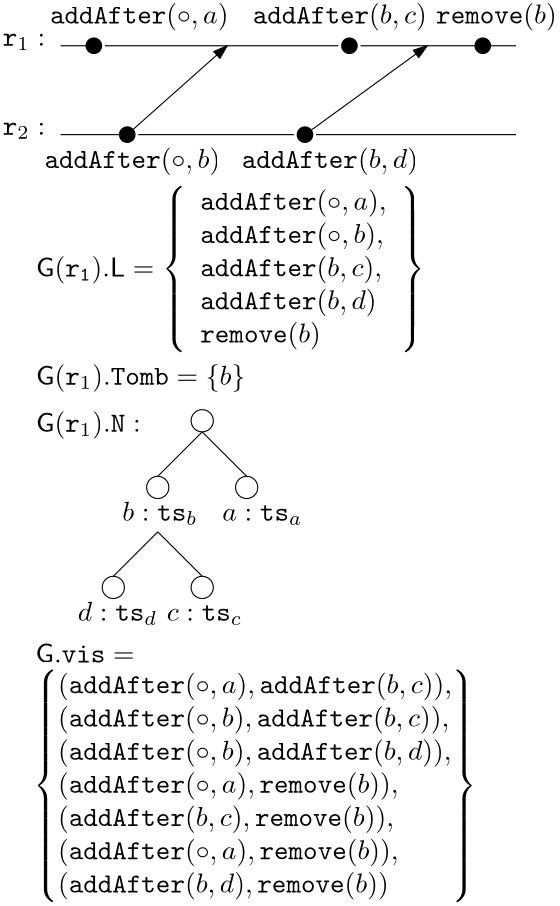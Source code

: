 <?xml version="1.0"?>
<!DOCTYPE ipe SYSTEM "ipe.dtd">
<ipe version="70206" creator="Ipe 7.2.7">
<info created="D:20180702143010" modified="D:20180711231550"/>
<ipestyle name="basic">
<symbol name="arrow/arc(spx)">
<path stroke="sym-stroke" fill="sym-stroke" pen="sym-pen">
0 0 m
-1 0.333 l
-1 -0.333 l
h
</path>
</symbol>
<symbol name="arrow/farc(spx)">
<path stroke="sym-stroke" fill="white" pen="sym-pen">
0 0 m
-1 0.333 l
-1 -0.333 l
h
</path>
</symbol>
<symbol name="arrow/ptarc(spx)">
<path stroke="sym-stroke" fill="sym-stroke" pen="sym-pen">
0 0 m
-1 0.333 l
-0.8 0 l
-1 -0.333 l
h
</path>
</symbol>
<symbol name="arrow/fptarc(spx)">
<path stroke="sym-stroke" fill="white" pen="sym-pen">
0 0 m
-1 0.333 l
-0.8 0 l
-1 -0.333 l
h
</path>
</symbol>
<symbol name="mark/circle(sx)" transformations="translations">
<path fill="sym-stroke">
0.6 0 0 0.6 0 0 e
0.4 0 0 0.4 0 0 e
</path>
</symbol>
<symbol name="mark/disk(sx)" transformations="translations">
<path fill="sym-stroke">
0.6 0 0 0.6 0 0 e
</path>
</symbol>
<symbol name="mark/fdisk(sfx)" transformations="translations">
<group>
<path fill="sym-fill">
0.5 0 0 0.5 0 0 e
</path>
<path fill="sym-stroke" fillrule="eofill">
0.6 0 0 0.6 0 0 e
0.4 0 0 0.4 0 0 e
</path>
</group>
</symbol>
<symbol name="mark/box(sx)" transformations="translations">
<path fill="sym-stroke" fillrule="eofill">
-0.6 -0.6 m
0.6 -0.6 l
0.6 0.6 l
-0.6 0.6 l
h
-0.4 -0.4 m
0.4 -0.4 l
0.4 0.4 l
-0.4 0.4 l
h
</path>
</symbol>
<symbol name="mark/square(sx)" transformations="translations">
<path fill="sym-stroke">
-0.6 -0.6 m
0.6 -0.6 l
0.6 0.6 l
-0.6 0.6 l
h
</path>
</symbol>
<symbol name="mark/fsquare(sfx)" transformations="translations">
<group>
<path fill="sym-fill">
-0.5 -0.5 m
0.5 -0.5 l
0.5 0.5 l
-0.5 0.5 l
h
</path>
<path fill="sym-stroke" fillrule="eofill">
-0.6 -0.6 m
0.6 -0.6 l
0.6 0.6 l
-0.6 0.6 l
h
-0.4 -0.4 m
0.4 -0.4 l
0.4 0.4 l
-0.4 0.4 l
h
</path>
</group>
</symbol>
<symbol name="mark/cross(sx)" transformations="translations">
<group>
<path fill="sym-stroke">
-0.43 -0.57 m
0.57 0.43 l
0.43 0.57 l
-0.57 -0.43 l
h
</path>
<path fill="sym-stroke">
-0.43 0.57 m
0.57 -0.43 l
0.43 -0.57 l
-0.57 0.43 l
h
</path>
</group>
</symbol>
<symbol name="arrow/fnormal(spx)">
<path stroke="sym-stroke" fill="white" pen="sym-pen">
0 0 m
-1 0.333 l
-1 -0.333 l
h
</path>
</symbol>
<symbol name="arrow/pointed(spx)">
<path stroke="sym-stroke" fill="sym-stroke" pen="sym-pen">
0 0 m
-1 0.333 l
-0.8 0 l
-1 -0.333 l
h
</path>
</symbol>
<symbol name="arrow/fpointed(spx)">
<path stroke="sym-stroke" fill="white" pen="sym-pen">
0 0 m
-1 0.333 l
-0.8 0 l
-1 -0.333 l
h
</path>
</symbol>
<symbol name="arrow/linear(spx)">
<path stroke="sym-stroke" pen="sym-pen">
-1 0.333 m
0 0 l
-1 -0.333 l
</path>
</symbol>
<symbol name="arrow/fdouble(spx)">
<path stroke="sym-stroke" fill="white" pen="sym-pen">
0 0 m
-1 0.333 l
-1 -0.333 l
h
-1 0 m
-2 0.333 l
-2 -0.333 l
h
</path>
</symbol>
<symbol name="arrow/double(spx)">
<path stroke="sym-stroke" fill="sym-stroke" pen="sym-pen">
0 0 m
-1 0.333 l
-1 -0.333 l
h
-1 0 m
-2 0.333 l
-2 -0.333 l
h
</path>
</symbol>
<pen name="heavier" value="0.8"/>
<pen name="fat" value="1.2"/>
<pen name="ultrafat" value="2"/>
<symbolsize name="large" value="5"/>
<symbolsize name="small" value="2"/>
<symbolsize name="tiny" value="1.1"/>
<arrowsize name="large" value="10"/>
<arrowsize name="small" value="5"/>
<arrowsize name="tiny" value="3"/>
<color name="red" value="1 0 0"/>
<color name="green" value="0 1 0"/>
<color name="blue" value="0 0 1"/>
<color name="yellow" value="1 1 0"/>
<color name="orange" value="1 0.647 0"/>
<color name="gold" value="1 0.843 0"/>
<color name="purple" value="0.627 0.125 0.941"/>
<color name="gray" value="0.745"/>
<color name="brown" value="0.647 0.165 0.165"/>
<color name="navy" value="0 0 0.502"/>
<color name="pink" value="1 0.753 0.796"/>
<color name="seagreen" value="0.18 0.545 0.341"/>
<color name="turquoise" value="0.251 0.878 0.816"/>
<color name="violet" value="0.933 0.51 0.933"/>
<color name="darkblue" value="0 0 0.545"/>
<color name="darkcyan" value="0 0.545 0.545"/>
<color name="darkgray" value="0.663"/>
<color name="darkgreen" value="0 0.392 0"/>
<color name="darkmagenta" value="0.545 0 0.545"/>
<color name="darkorange" value="1 0.549 0"/>
<color name="darkred" value="0.545 0 0"/>
<color name="lightblue" value="0.678 0.847 0.902"/>
<color name="lightcyan" value="0.878 1 1"/>
<color name="lightgray" value="0.827"/>
<color name="lightgreen" value="0.565 0.933 0.565"/>
<color name="lightyellow" value="1 1 0.878"/>
<dashstyle name="dashed" value="[4] 0"/>
<dashstyle name="dotted" value="[1 3] 0"/>
<dashstyle name="dash dotted" value="[4 2 1 2] 0"/>
<dashstyle name="dash dot dotted" value="[4 2 1 2 1 2] 0"/>
<textsize name="large" value="\large"/>
<textsize name="Large" value="\Large"/>
<textsize name="LARGE" value="\LARGE"/>
<textsize name="huge" value="\huge"/>
<textsize name="Huge" value="\Huge"/>
<textsize name="small" value="\small"/>
<textsize name="footnote" value="\footnotesize"/>
<textsize name="tiny" value="\tiny"/>
<textstyle name="center" begin="\begin{center}" end="\end{center}"/>
<textstyle name="itemize" begin="\begin{itemize}" end="\end{itemize}"/>
<textstyle name="item" begin="\begin{itemize}\item{}" end="\end{itemize}"/>
<gridsize name="4 pts" value="4"/>
<gridsize name="8 pts (~3 mm)" value="8"/>
<gridsize name="16 pts (~6 mm)" value="16"/>
<gridsize name="32 pts (~12 mm)" value="32"/>
<gridsize name="10 pts (~3.5 mm)" value="10"/>
<gridsize name="20 pts (~7 mm)" value="20"/>
<gridsize name="14 pts (~5 mm)" value="14"/>
<gridsize name="28 pts (~10 mm)" value="28"/>
<gridsize name="56 pts (~20 mm)" value="56"/>
<anglesize name="90 deg" value="90"/>
<anglesize name="60 deg" value="60"/>
<anglesize name="45 deg" value="45"/>
<anglesize name="30 deg" value="30"/>
<anglesize name="22.5 deg" value="22.5"/>
<opacity name="10%" value="0.1"/>
<opacity name="30%" value="0.3"/>
<opacity name="50%" value="0.5"/>
<opacity name="75%" value="0.75"/>
<tiling name="falling" angle="-60" step="4" width="1"/>
<tiling name="rising" angle="30" step="4" width="1"/>
</ipestyle>
<page>
<layer name="alpha"/>
<view layers="alpha" active="alpha"/>
<use layer="alpha" matrix="1 0 0 1 -160 540" name="mark/disk(sx)" pos="232 244" size="large" stroke="black"/>
<use matrix="1 0 0 1 -148 508" name="mark/disk(sx)" pos="232 244" size="large" stroke="black"/>
<path matrix="1 0 0 1 0 -16" stroke="black" arrow="normal/small">
84 768 m
120 800 l
</path>
<path matrix="1 0 0 1 -8 544" stroke="black">
68 240 m
80 240 l
</path>
<path matrix="1 0 0 1 -8 544" stroke="black">
68 208 m
92 208 l
</path>
<text matrix="1 0 0 1 -24.795 348" transformations="translations" pos="64 436" stroke="black" type="label" width="15.234" height="4.294" depth="1.49" valign="baseline" style="math">\ensuremath{\mathtt{r}}_1:</text>
<text matrix="1 0 0 1 -24.795 316" transformations="translations" pos="64 436" stroke="black" type="label" width="15.234" height="4.294" depth="1.49" valign="baseline" style="math">\ensuremath{\mathtt{r}}_2:</text>
<text matrix="1 0 0 1 -9.795 304" transformations="translations" pos="64 436" stroke="black" type="label" width="63.276" height="7.473" depth="2.49" valign="baseline" style="math">\ensuremath{\mathtt{addAfter}(\circ,b)}</text>
<text matrix="1 0 0 1 -7.795 356" transformations="translations" pos="64 436" stroke="black" type="label" width="64.267" height="7.473" depth="2.49" valign="baseline" style="math">\ensuremath{\mathtt{addAfter}(\circ,a)}</text>
<text matrix="1 0 0 1 65.205 356" transformations="translations" pos="64 436" stroke="black" type="label" width="62.606" height="7.473" depth="2.49" valign="baseline" style="math">\ensuremath{\mathtt{addAfter}(b,c)}</text>
<text matrix="1 0 0 1 61.205 304" transformations="translations" pos="64 436" stroke="black" type="label" width="63.48" height="7.473" depth="2.49" valign="baseline" style="math">\ensuremath{\mathtt{addAfter}(b,d)}</text>
<use matrix="1 0 0 1 -68 540" name="mark/disk(sx)" pos="232 244" size="large" stroke="black"/>
<use matrix="1 0 0 1 -84 508" name="mark/disk(sx)" pos="232 244" size="large" stroke="black"/>
<path matrix="1 0 0 1 4 544" stroke="black">
72 240 m
156 240 l
</path>
<path matrix="1 0 0 1 4 544" stroke="black">
84 208 m
140 208 l
</path>
<path stroke="black">
152 752 m
224 752 l
</path>
<text matrix="1 0 0 1 -12.795 265" transformations="translations" pos="64 436" stroke="black" type="label" width="139.979" height="32.346" depth="27.43" valign="baseline" style="math">\mathsf{G}(\mathtt{r_1}).\mathsf{L} = 
\left\{\begin{array}{l}
	\mathtt{addAfter}(\circ,a),\\
	\mathtt{addAfter}(\circ,b),\\
	\mathtt{addAfter}(b,c),\\
	\mathtt{addAfter}(b,d)\\
	\mathtt{remove}(b)
	\end{array}\right\}</text>
<text matrix="1 0 0 1 -12.795 226" transformations="translations" pos="64 436" stroke="black" type="label" width="75.301" height="7.473" depth="2.49" valign="baseline" style="math">\mathsf{G}(\ensuremath{\mathtt{r}}_1).\mathtt{Tomb}= \{b\}</text>
<path stroke="black">
168 784 m
224 784 l
</path>
<text matrix="1 0 0 1 -12.795 209" transformations="translations" pos="64 436" stroke="black" type="label" width="37.623" height="7.473" depth="2.49" valign="baseline" style="math">\mathsf{G}(\ensuremath{\mathtt{r}}_1).\mathtt{N}:</text>
<path matrix="1 0 0 1 35 385" stroke="black">
4 0 0 4 92 240 e
</path>
<path matrix="1 0 0 1 19 409" stroke="black">
4 0 0 4 92 240 e
</path>
<path matrix="1 0 0 1 39 389" stroke="black">
72 256 m
56 240 l
</path>
<path matrix="1 0 0 1 39 389" stroke="black">
72 256 m
88 240 l
</path>
<path matrix="1 0 0 1 3 385" stroke="black">
4 0 0 4 92 240 e
</path>
<path matrix="1 0 0 1 19 349" stroke="black">
4 0 0 4 92 240 e
</path>
<path matrix="1 0 0 1 -121 269" stroke="black">
216 340 m
232 324 l
</path>
<text matrix="1 0 0 1 18.205 177" transformations="translations" pos="64 436" stroke="black" type="label" width="27.04" height="6.923" depth="1.49" valign="baseline" style="math">b:\ensuremath{\mathtt{ts}}_b</text>
<text matrix="1 0 0 1 54.205 177" transformations="translations" pos="64 436" stroke="black" type="label" width="28.848" height="5.519" depth="1.49" valign="baseline" style="math">a:\ensuremath{\mathtt{ts}}_a</text>
<text matrix="1 0 0 1 34.205 141" transformations="translations" pos="64 436" stroke="black" type="label" width="27.133" height="5.519" depth="1.49" valign="baseline" style="math">c:\ensuremath{\mathtt{ts}}_c</text>
<path matrix="1 0 0 1 23 353" stroke="black">
72 256 m
56 240 l
</path>
<path matrix="1 0 0 1 -13 349" stroke="black">
4 0 0 4 92 240 e
</path>
<text matrix="1 0 0 1 2.205 141" transformations="translations" pos="64 436" stroke="black" type="label" width="28.594" height="6.923" depth="1.49" valign="baseline" style="math">d:\ensuremath{\mathtt{ts}}_d</text>
<path stroke="black" arrow="normal/small">
148 752 m
192 784 l
</path>
<text matrix="1 0 0 1 -13.795 79" transformations="translations" pos="64 436" stroke="black" type="label" width="159.528" height="44.287" depth="39.4" valign="baseline" style="math">\left\{\kern-5pt\begin{array}{l}
(\mathtt{addAfter}(\circ, a), \mathtt{addAfter}(b,c)),\\
(\mathtt{addAfter}(\circ, b), \mathtt{addAfter}(b,c)),\\
(\mathtt{addAfter}(\circ, b), \mathtt{addAfter}(b,d)),\\
(\mathtt{addAfter}(\circ, a), \mathtt{remove}(b)),\\
(\mathtt{addAfter}(b, c), \mathtt{remove}(b)),\\
(\mathtt{addAfter}(\circ, a), \mathtt{remove}(b)),\\
(\mathtt{addAfter}(b, d), \mathtt{remove}(b))
\end{array}\kern-5pt\right\}</text>
<text matrix="1 0 0 1 -157 -62" transformations="translations" pos="208 624" stroke="black" type="label" width="35.616" height="6.918" depth="0" valign="baseline" style="math">\mathsf{G}.\mathtt{vis} =</text>
<use matrix="1 0 0 1 -20 540" name="mark/disk(sx)" pos="232 244" size="large" stroke="black"/>
<text matrix="1 0 0 1 131.205 356" transformations="translations" pos="64 436" stroke="black" type="label" width="43.406" height="7.473" depth="2.49" valign="baseline" style="math">\ensuremath{\mathtt{remove}(b)}</text>
</page>
</ipe>
